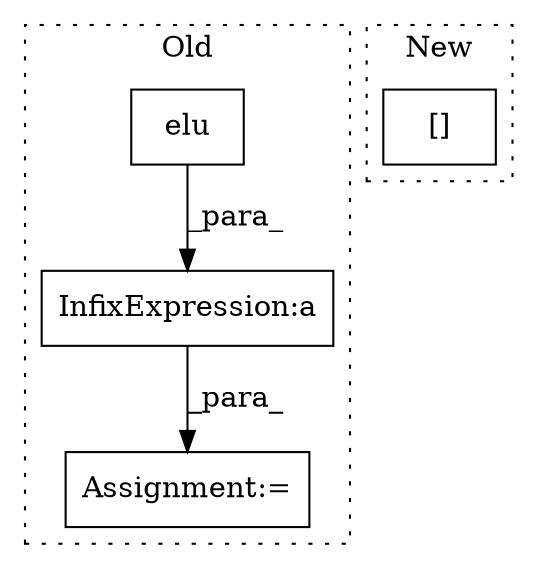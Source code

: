 digraph G {
subgraph cluster0 {
1 [label="elu" a="32" s="1420,1463" l="4,1" shape="box"];
3 [label="InfixExpression:a" a="27" s="1520" l="3" shape="box"];
4 [label="Assignment:=" a="7" s="1543" l="1" shape="box"];
label = "Old";
style="dotted";
}
subgraph cluster1 {
2 [label="[]" a="2" s="1690,1703" l="11,1" shape="box"];
label = "New";
style="dotted";
}
1 -> 3 [label="_para_"];
3 -> 4 [label="_para_"];
}